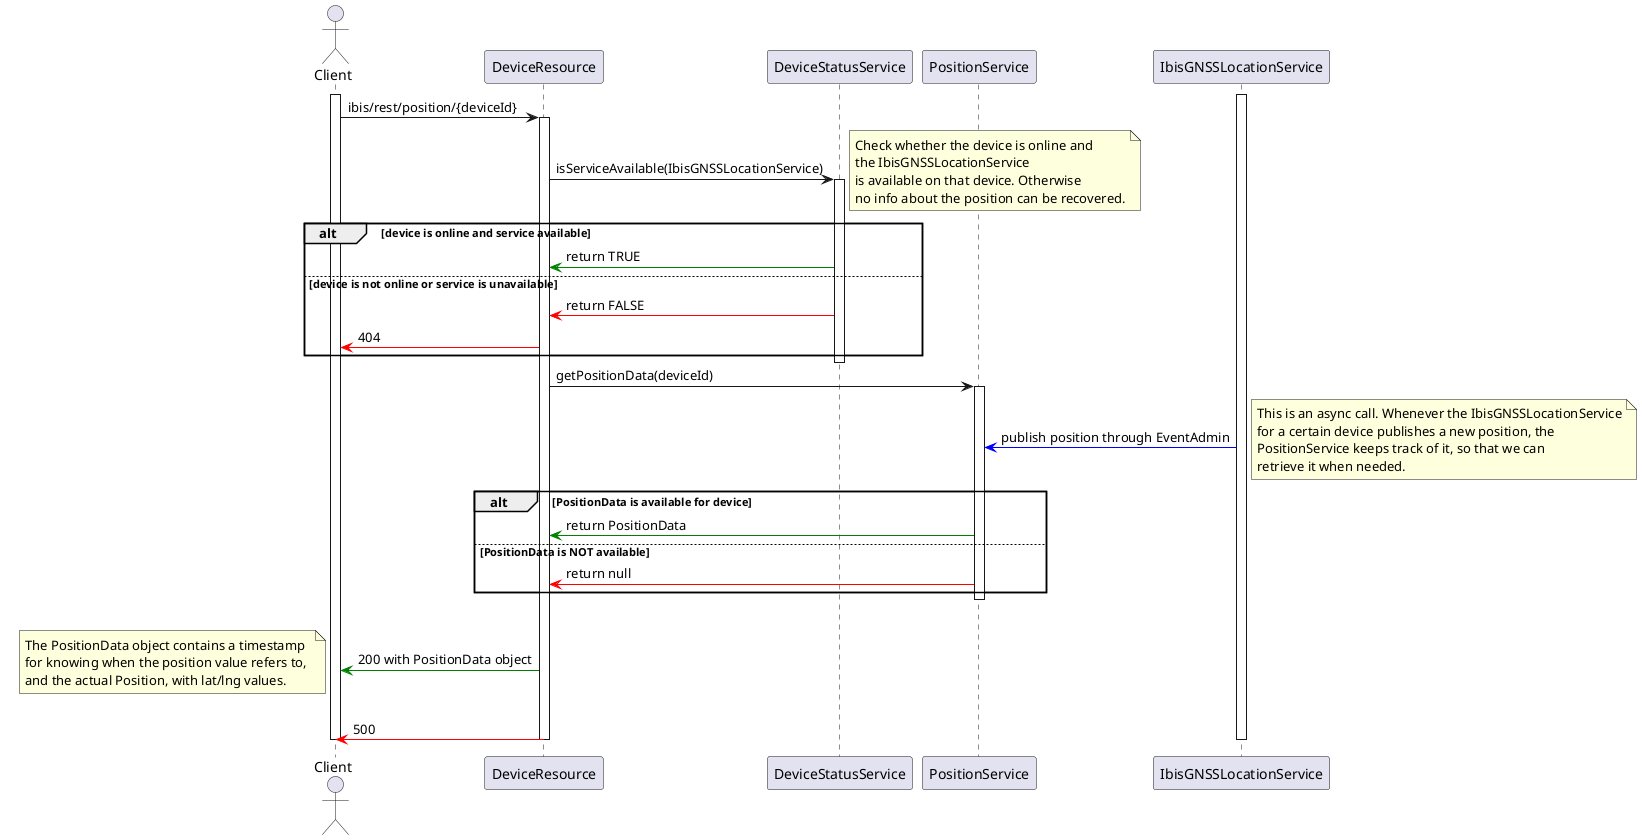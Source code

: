 @startuml
actor Client as c
participant DeviceResource as dr
participant DeviceStatusService as dss
participant PositionService as ps
participant IbisGNSSLocationService as ignss

activate c
activate ignss
c -> dr: ibis/rest/position/{deviceId}
activate dr

dr -> dss: isServiceAvailable(IbisGNSSLocationService)
activate dss
note right
Check whether the device is online and
the IbisGNSSLocationService 
is available on that device. Otherwise
no info about the position can be recovered.
end note

alt device is online and service available

dss -[#green]> dr: return TRUE

else device is not online or service is unavailable

dss -[#red]> dr: return FALSE
dr -[#red]> c: 404 

end
deactivate dss

dr -> ps: getPositionData(deviceId)
activate ps
ignss -[#blue]> ps: publish position through EventAdmin
note right
This is an async call. Whenever the IbisGNSSLocationService
for a certain device publishes a new position, the 
PositionService keeps track of it, so that we can 
retrieve it when needed.
end note
alt PositionData is available for device
ps -[#green]> dr: return PositionData
else PositionData is NOT available
ps -[#red]> dr: return null
end
deactivate ps

alt PositionData available
dr -[#green]> c: 200 with PositionData object
note left
The PositionData object contains a timestamp
for knowing when the position value refers to, 
and the actual Position, with lat/lng values.
end note
else PositionData NOT available
dr -[#red]> c: 500

deactivate dr
deactivate c
deactivate ignss
@enduml